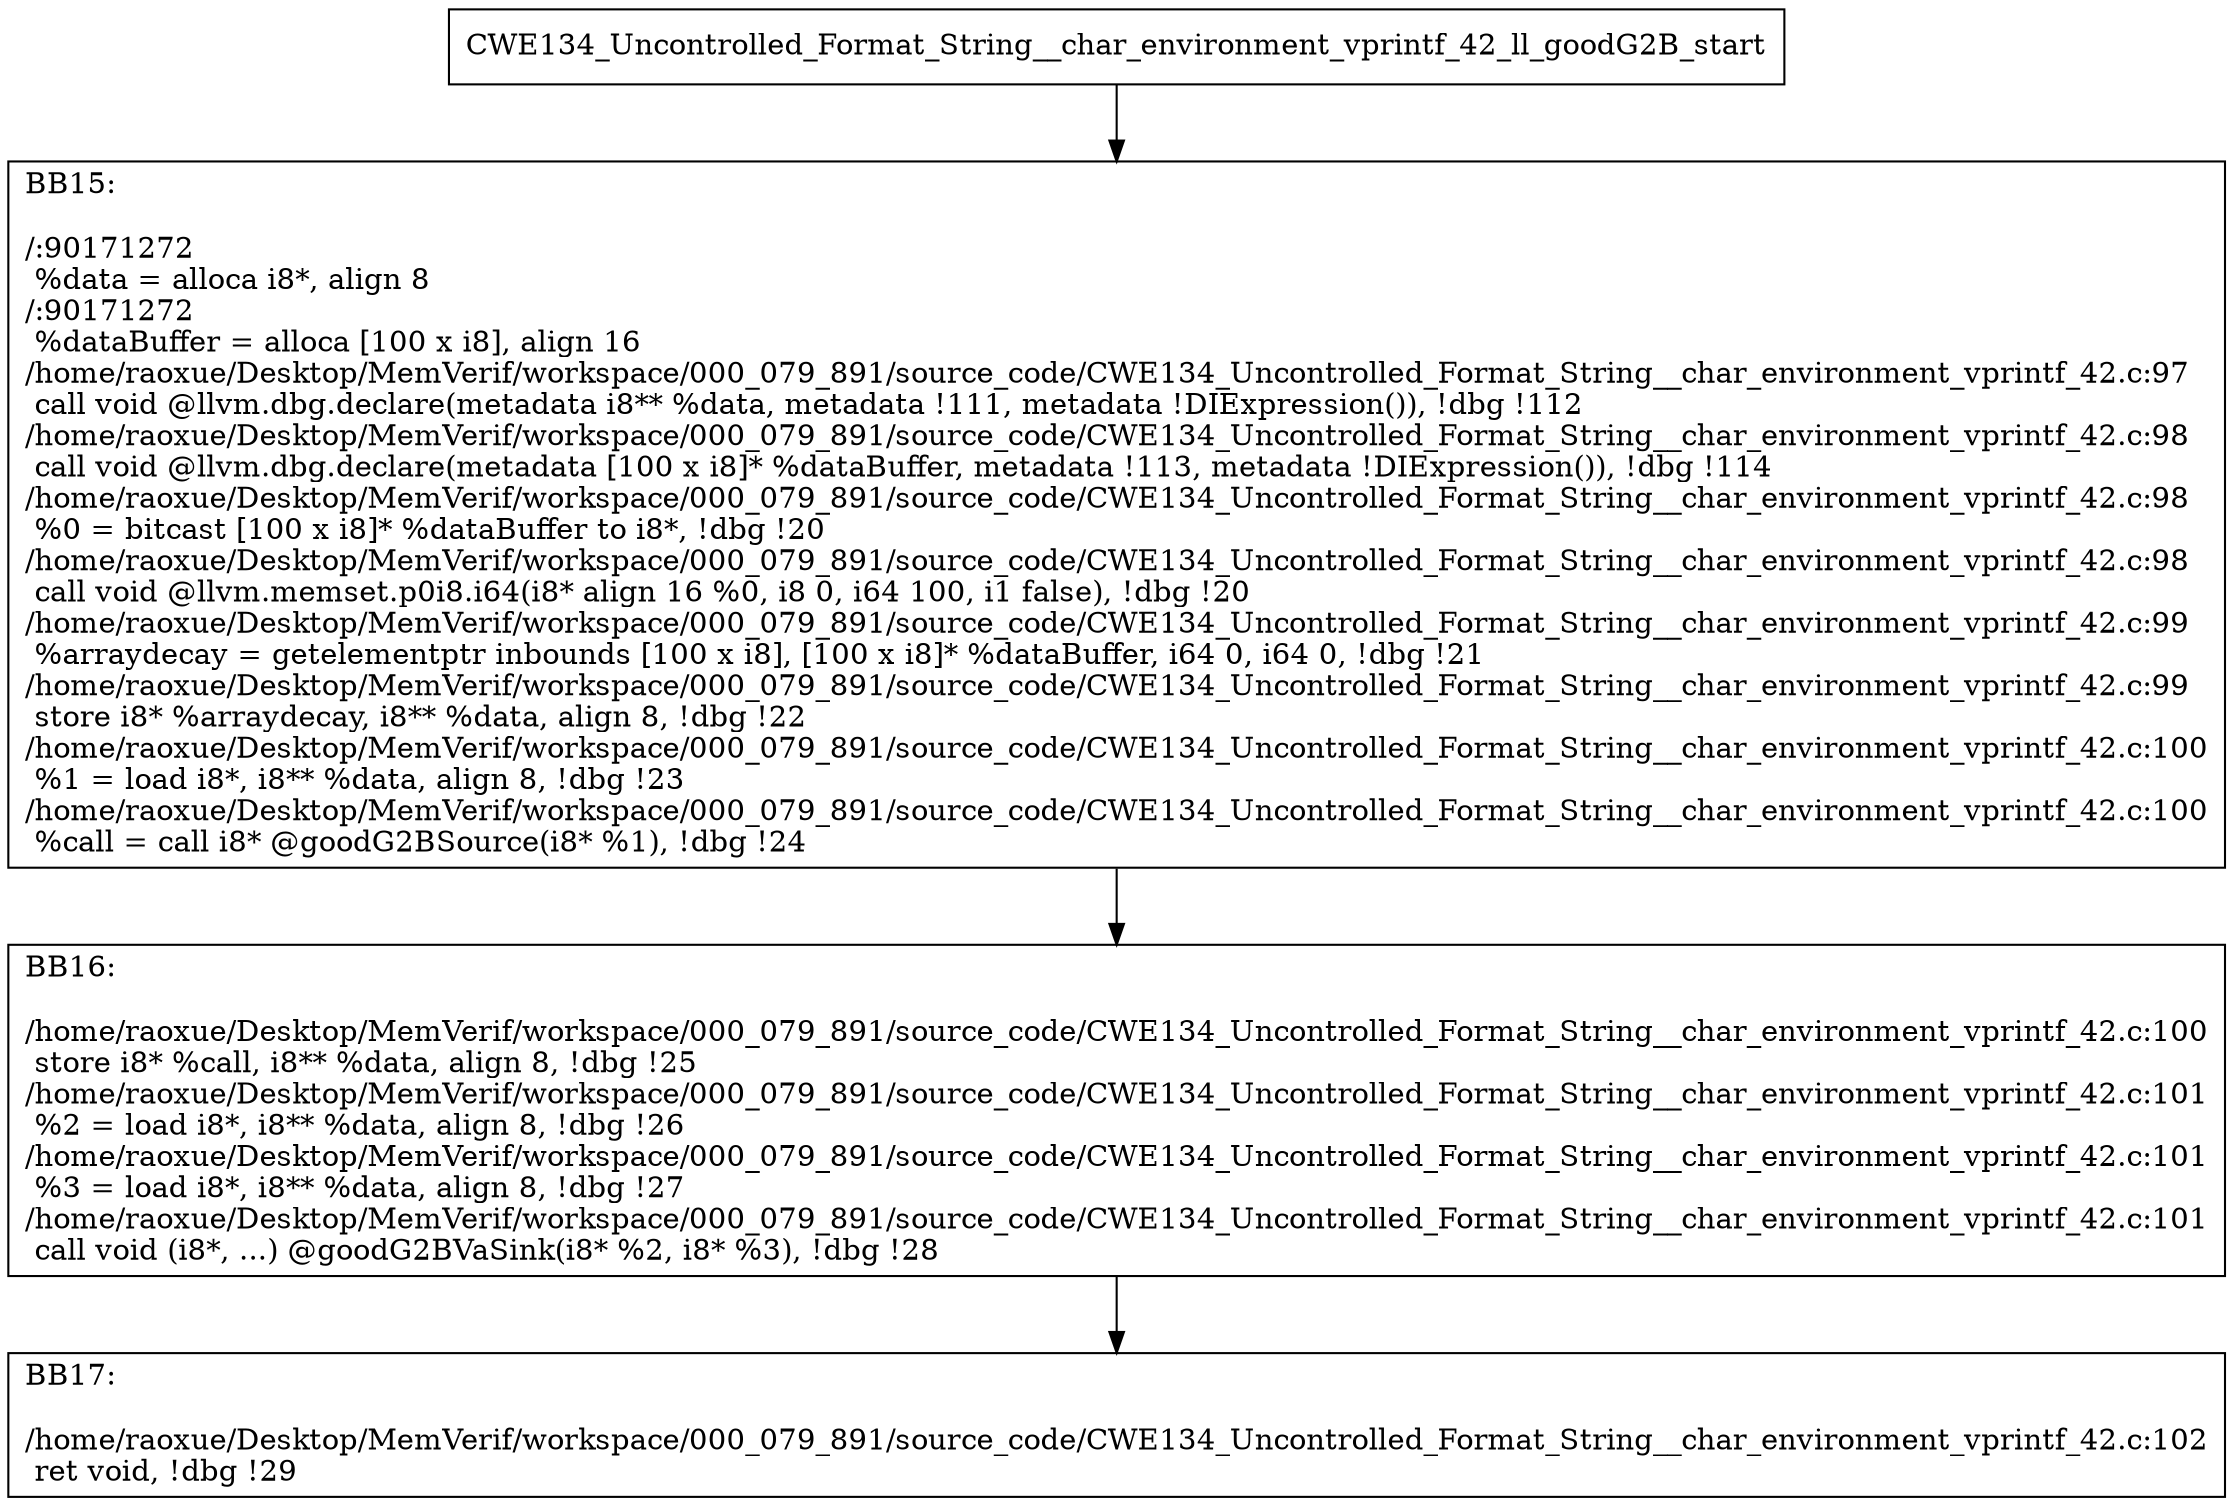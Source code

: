 digraph "CFG for'CWE134_Uncontrolled_Format_String__char_environment_vprintf_42_ll_goodG2B' function" {
	BBCWE134_Uncontrolled_Format_String__char_environment_vprintf_42_ll_goodG2B_start[shape=record,label="{CWE134_Uncontrolled_Format_String__char_environment_vprintf_42_ll_goodG2B_start}"];
	BBCWE134_Uncontrolled_Format_String__char_environment_vprintf_42_ll_goodG2B_start-> CWE134_Uncontrolled_Format_String__char_environment_vprintf_42_ll_goodG2BBB15;
	CWE134_Uncontrolled_Format_String__char_environment_vprintf_42_ll_goodG2BBB15 [shape=record, label="{BB15:\l\l/:90171272\l
  %data = alloca i8*, align 8\l
/:90171272\l
  %dataBuffer = alloca [100 x i8], align 16\l
/home/raoxue/Desktop/MemVerif/workspace/000_079_891/source_code/CWE134_Uncontrolled_Format_String__char_environment_vprintf_42.c:97\l
  call void @llvm.dbg.declare(metadata i8** %data, metadata !111, metadata !DIExpression()), !dbg !112\l
/home/raoxue/Desktop/MemVerif/workspace/000_079_891/source_code/CWE134_Uncontrolled_Format_String__char_environment_vprintf_42.c:98\l
  call void @llvm.dbg.declare(metadata [100 x i8]* %dataBuffer, metadata !113, metadata !DIExpression()), !dbg !114\l
/home/raoxue/Desktop/MemVerif/workspace/000_079_891/source_code/CWE134_Uncontrolled_Format_String__char_environment_vprintf_42.c:98\l
  %0 = bitcast [100 x i8]* %dataBuffer to i8*, !dbg !20\l
/home/raoxue/Desktop/MemVerif/workspace/000_079_891/source_code/CWE134_Uncontrolled_Format_String__char_environment_vprintf_42.c:98\l
  call void @llvm.memset.p0i8.i64(i8* align 16 %0, i8 0, i64 100, i1 false), !dbg !20\l
/home/raoxue/Desktop/MemVerif/workspace/000_079_891/source_code/CWE134_Uncontrolled_Format_String__char_environment_vprintf_42.c:99\l
  %arraydecay = getelementptr inbounds [100 x i8], [100 x i8]* %dataBuffer, i64 0, i64 0, !dbg !21\l
/home/raoxue/Desktop/MemVerif/workspace/000_079_891/source_code/CWE134_Uncontrolled_Format_String__char_environment_vprintf_42.c:99\l
  store i8* %arraydecay, i8** %data, align 8, !dbg !22\l
/home/raoxue/Desktop/MemVerif/workspace/000_079_891/source_code/CWE134_Uncontrolled_Format_String__char_environment_vprintf_42.c:100\l
  %1 = load i8*, i8** %data, align 8, !dbg !23\l
/home/raoxue/Desktop/MemVerif/workspace/000_079_891/source_code/CWE134_Uncontrolled_Format_String__char_environment_vprintf_42.c:100\l
  %call = call i8* @goodG2BSource(i8* %1), !dbg !24\l
}"];
	CWE134_Uncontrolled_Format_String__char_environment_vprintf_42_ll_goodG2BBB15-> CWE134_Uncontrolled_Format_String__char_environment_vprintf_42_ll_goodG2BBB16;
	CWE134_Uncontrolled_Format_String__char_environment_vprintf_42_ll_goodG2BBB16 [shape=record, label="{BB16:\l\l/home/raoxue/Desktop/MemVerif/workspace/000_079_891/source_code/CWE134_Uncontrolled_Format_String__char_environment_vprintf_42.c:100\l
  store i8* %call, i8** %data, align 8, !dbg !25\l
/home/raoxue/Desktop/MemVerif/workspace/000_079_891/source_code/CWE134_Uncontrolled_Format_String__char_environment_vprintf_42.c:101\l
  %2 = load i8*, i8** %data, align 8, !dbg !26\l
/home/raoxue/Desktop/MemVerif/workspace/000_079_891/source_code/CWE134_Uncontrolled_Format_String__char_environment_vprintf_42.c:101\l
  %3 = load i8*, i8** %data, align 8, !dbg !27\l
/home/raoxue/Desktop/MemVerif/workspace/000_079_891/source_code/CWE134_Uncontrolled_Format_String__char_environment_vprintf_42.c:101\l
  call void (i8*, ...) @goodG2BVaSink(i8* %2, i8* %3), !dbg !28\l
}"];
	CWE134_Uncontrolled_Format_String__char_environment_vprintf_42_ll_goodG2BBB16-> CWE134_Uncontrolled_Format_String__char_environment_vprintf_42_ll_goodG2BBB17;
	CWE134_Uncontrolled_Format_String__char_environment_vprintf_42_ll_goodG2BBB17 [shape=record, label="{BB17:\l\l/home/raoxue/Desktop/MemVerif/workspace/000_079_891/source_code/CWE134_Uncontrolled_Format_String__char_environment_vprintf_42.c:102\l
  ret void, !dbg !29\l
}"];
}
